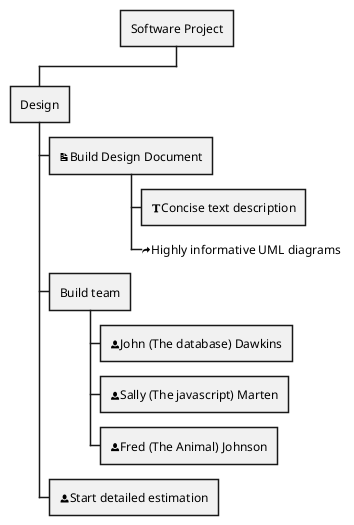 @startwbs Arithmetic_Spaces_No_Boxes

+ Software Project
 + Design
  + <&document>Build Design Document
   + <&text>Concise text description
   +_ <&share>Highly informative UML diagrams
  + Build team
   + <&person>John (The database) Dawkins
   + <&person>Sally (The javascript) Marten
   + <&person>Fred (The Animal) Johnson
  + <&person>Start detailed estimation
@endwbs
